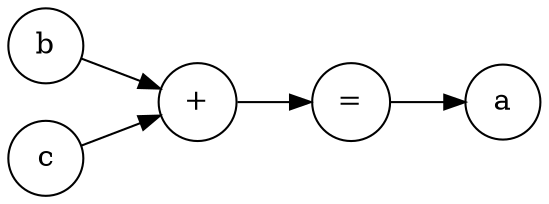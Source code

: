 digraph G {
  rankdir="LR";
  
  node [shape=circle, label="a"] a;
  node [shape=circle, label="b"] b;
  node [shape=circle, label="c"] c;
  node [shape=circle, label="+"] b_c;
  node [shape=circle, label="="] assign;
  
  b -> b_c;
  c -> b_c;
  b_c -> assign;
  assign -> a;

}
